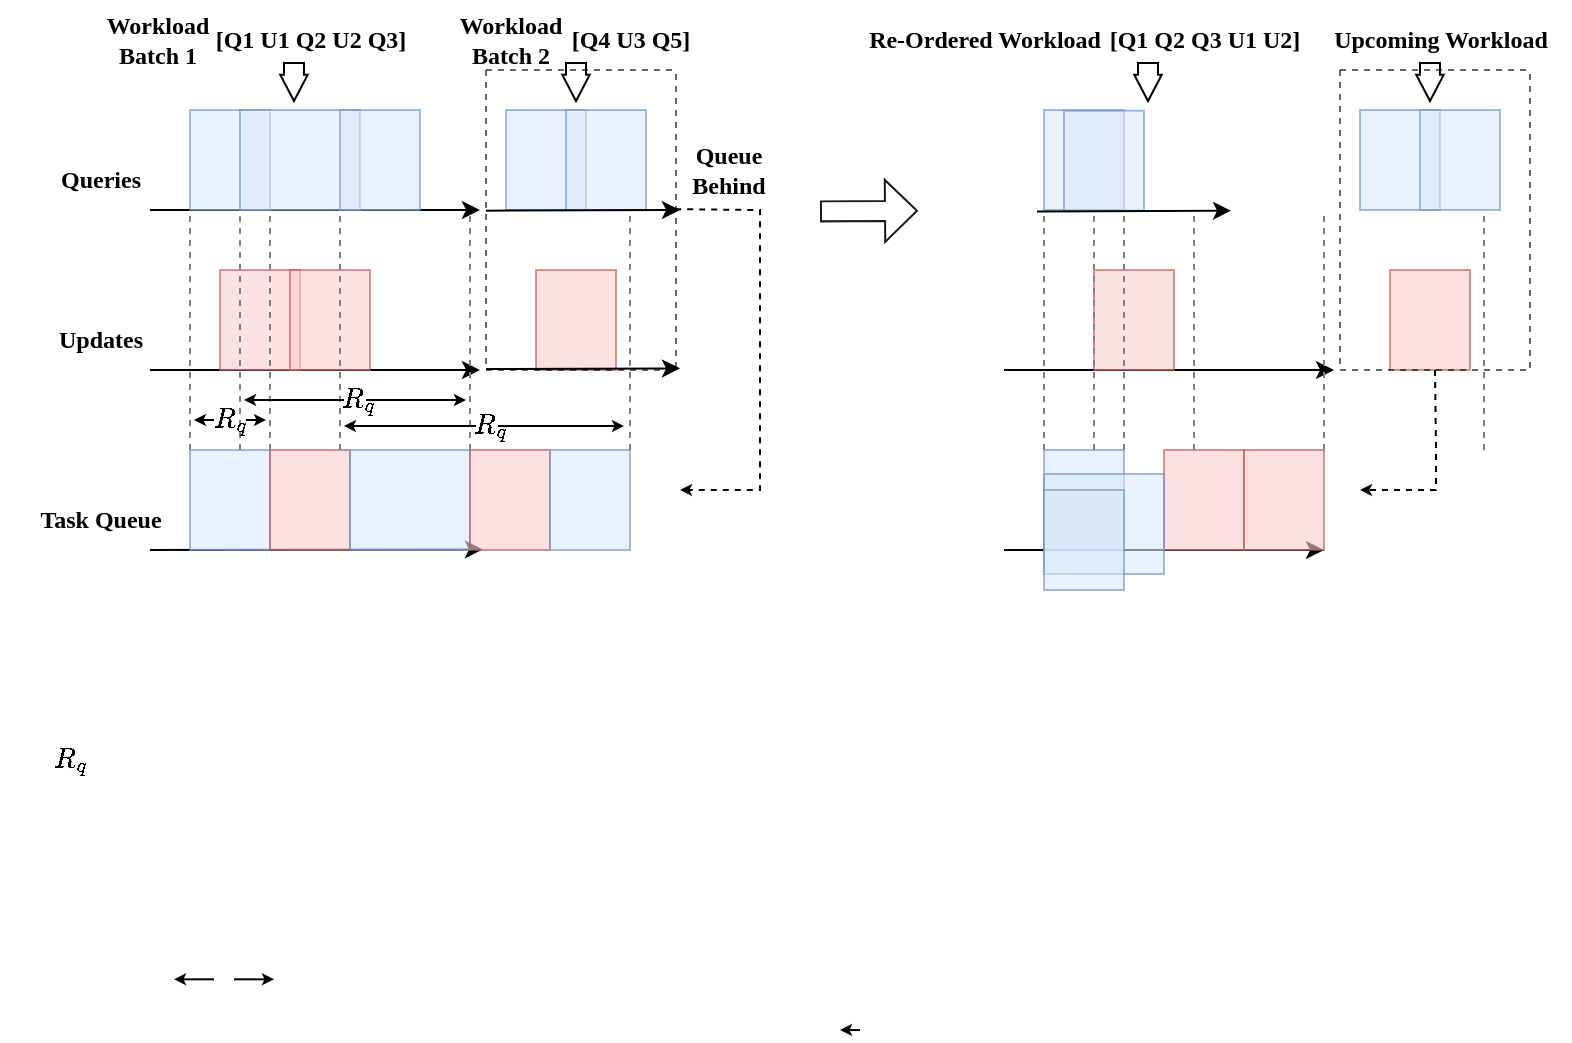 <mxfile version="20.3.3" type="github">
  <diagram id="Bx-xNaHaK0agXE2F0XZd" name="第 1 页">
    <mxGraphModel dx="865" dy="476" grid="1" gridSize="10" guides="1" tooltips="1" connect="1" arrows="1" fold="1" page="1" pageScale="1" pageWidth="827" pageHeight="583" math="1" shadow="0">
      <root>
        <mxCell id="0" />
        <mxCell id="1" parent="0" />
        <mxCell id="VoCDYV5BWMh_LhJW3Wjn-31" value="$$R_q$$" style="text;html=1;resizable=0;autosize=1;align=center;verticalAlign=middle;points=[];fillColor=none;strokeColor=none;rounded=0;" parent="1" vertex="1">
          <mxGeometry x="20" y="420" width="70" height="30" as="geometry" />
        </mxCell>
        <mxCell id="VoCDYV5BWMh_LhJW3Wjn-1" value="" style="endArrow=classic;html=1;rounded=0;" parent="1" edge="1">
          <mxGeometry width="50" height="50" relative="1" as="geometry">
            <mxPoint x="95" y="160" as="sourcePoint" />
            <mxPoint x="260" y="160" as="targetPoint" />
          </mxGeometry>
        </mxCell>
        <mxCell id="VoCDYV5BWMh_LhJW3Wjn-2" value="" style="endArrow=classic;html=1;rounded=0;" parent="1" edge="1">
          <mxGeometry width="50" height="50" relative="1" as="geometry">
            <mxPoint x="95" y="240" as="sourcePoint" />
            <mxPoint x="260" y="240" as="targetPoint" />
          </mxGeometry>
        </mxCell>
        <mxCell id="VoCDYV5BWMh_LhJW3Wjn-7" value="" style="rounded=0;whiteSpace=wrap;html=1;fillColor=#f8cecc;strokeColor=#b85450;opacity=60;" parent="1" vertex="1">
          <mxGeometry x="130" y="190" width="40" height="50" as="geometry" />
        </mxCell>
        <mxCell id="VoCDYV5BWMh_LhJW3Wjn-8" value="" style="rounded=0;whiteSpace=wrap;html=1;fillColor=#f8cecc;strokeColor=#b85450;opacity=60;" parent="1" vertex="1">
          <mxGeometry x="165" y="190" width="40" height="50" as="geometry" />
        </mxCell>
        <mxCell id="VoCDYV5BWMh_LhJW3Wjn-11" value="" style="endArrow=classic;html=1;rounded=0;entryX=0.161;entryY=0.994;entryDx=0;entryDy=0;entryPerimeter=0;" parent="1" edge="1" target="4jKrsYHHsN8ylwv_VJGM-10">
          <mxGeometry width="50" height="50" relative="1" as="geometry">
            <mxPoint x="95" y="330" as="sourcePoint" />
            <mxPoint x="375" y="330" as="targetPoint" />
          </mxGeometry>
        </mxCell>
        <mxCell id="VoCDYV5BWMh_LhJW3Wjn-17" value="" style="endArrow=none;dashed=1;html=1;strokeWidth=1;rounded=0;entryX=0;entryY=1;entryDx=0;entryDy=0;exitX=0;exitY=0;exitDx=0;exitDy=0;strokeColor=#808080;" parent="1" edge="1">
          <mxGeometry width="50" height="50" relative="1" as="geometry">
            <mxPoint x="115" y="280" as="sourcePoint" />
            <mxPoint x="115" y="160" as="targetPoint" />
          </mxGeometry>
        </mxCell>
        <mxCell id="VoCDYV5BWMh_LhJW3Wjn-35" value="" style="endArrow=classic;html=1;rounded=0;endSize=3;strokeWidth=1;" parent="1" edge="1">
          <mxGeometry width="50" height="50" relative="1" as="geometry">
            <mxPoint x="137" y="544.66" as="sourcePoint" />
            <mxPoint x="157" y="544.66" as="targetPoint" />
          </mxGeometry>
        </mxCell>
        <mxCell id="VoCDYV5BWMh_LhJW3Wjn-36" value="" style="endArrow=classic;html=1;rounded=0;endSize=3;strokeWidth=1;" parent="1" edge="1">
          <mxGeometry width="50" height="50" relative="1" as="geometry">
            <mxPoint x="127" y="544.66" as="sourcePoint" />
            <mxPoint x="107" y="544.66" as="targetPoint" />
          </mxGeometry>
        </mxCell>
        <mxCell id="VoCDYV5BWMh_LhJW3Wjn-82" value="&lt;font face=&quot;Times New Roman&quot;&gt;Queries&lt;/font&gt;" style="text;html=1;resizable=0;autosize=1;align=center;verticalAlign=middle;points=[];fillColor=none;strokeColor=none;rounded=0;fontStyle=1" parent="1" vertex="1">
          <mxGeometry x="40" y="130" width="60" height="30" as="geometry" />
        </mxCell>
        <mxCell id="VoCDYV5BWMh_LhJW3Wjn-83" value="&lt;font face=&quot;Times New Roman&quot;&gt;Updates&lt;/font&gt;" style="text;html=1;resizable=0;autosize=1;align=center;verticalAlign=middle;points=[];fillColor=none;strokeColor=none;rounded=0;fontStyle=1" parent="1" vertex="1">
          <mxGeometry x="35" y="210" width="70" height="30" as="geometry" />
        </mxCell>
        <mxCell id="VoCDYV5BWMh_LhJW3Wjn-84" value="&lt;font face=&quot;Times New Roman&quot;&gt;Task Queue&lt;/font&gt;" style="text;html=1;resizable=0;autosize=1;align=center;verticalAlign=middle;points=[];fillColor=none;strokeColor=none;rounded=0;fontStyle=1" parent="1" vertex="1">
          <mxGeometry x="30" y="300" width="80" height="30" as="geometry" />
        </mxCell>
        <mxCell id="VoCDYV5BWMh_LhJW3Wjn-85" value="" style="shape=flexArrow;endArrow=classic;html=1;rounded=0;fontFamily=Times New Roman;strokeColor=#1A1A1A;strokeWidth=1;endSize=5;startSize=10;" parent="1" edge="1">
          <mxGeometry width="50" height="50" relative="1" as="geometry">
            <mxPoint x="430" y="160.69" as="sourcePoint" />
            <mxPoint x="479" y="160.35" as="targetPoint" />
          </mxGeometry>
        </mxCell>
        <mxCell id="4jKrsYHHsN8ylwv_VJGM-1" value="&lt;font face=&quot;Times New Roman&quot;&gt;Workload&amp;nbsp;&lt;br&gt;Batch 1&amp;nbsp;&lt;/font&gt;" style="text;html=1;resizable=0;autosize=1;align=center;verticalAlign=middle;points=[];fillColor=none;strokeColor=none;rounded=0;fontStyle=1" vertex="1" parent="1">
          <mxGeometry x="60" y="55" width="80" height="40" as="geometry" />
        </mxCell>
        <mxCell id="4jKrsYHHsN8ylwv_VJGM-2" value="&lt;font style=&quot;font-size: 12px;&quot; face=&quot;Times New Roman&quot;&gt;[Q1 U1 Q2 U2 Q3]&lt;/font&gt;" style="text;html=1;resizable=0;autosize=1;align=center;verticalAlign=middle;points=[];fillColor=none;strokeColor=none;rounded=0;fontStyle=1" vertex="1" parent="1">
          <mxGeometry x="115" y="60" width="120" height="30" as="geometry" />
        </mxCell>
        <mxCell id="4jKrsYHHsN8ylwv_VJGM-6" value="" style="rounded=0;whiteSpace=wrap;html=1;fillColor=#dae8fc;strokeColor=#6c8ebf;opacity=60;" vertex="1" parent="1">
          <mxGeometry x="115" y="110" width="40" height="50" as="geometry" />
        </mxCell>
        <mxCell id="4jKrsYHHsN8ylwv_VJGM-4" value="" style="rounded=0;whiteSpace=wrap;html=1;fillColor=#dae8fc;strokeColor=#6c8ebf;opacity=60;" vertex="1" parent="1">
          <mxGeometry x="140" y="110" width="60" height="50" as="geometry" />
        </mxCell>
        <mxCell id="VoCDYV5BWMh_LhJW3Wjn-4" value="" style="rounded=0;whiteSpace=wrap;html=1;fillColor=#dae8fc;strokeColor=#6c8ebf;opacity=60;" parent="1" vertex="1">
          <mxGeometry x="190" y="110" width="40" height="50" as="geometry" />
        </mxCell>
        <mxCell id="4jKrsYHHsN8ylwv_VJGM-7" value="" style="rounded=0;whiteSpace=wrap;html=1;fillColor=#dae8fc;strokeColor=#6c8ebf;opacity=60;" vertex="1" parent="1">
          <mxGeometry x="115" y="280" width="40" height="50" as="geometry" />
        </mxCell>
        <mxCell id="4jKrsYHHsN8ylwv_VJGM-8" value="" style="rounded=0;whiteSpace=wrap;html=1;fillColor=#f8cecc;strokeColor=#b85450;opacity=60;" vertex="1" parent="1">
          <mxGeometry x="155" y="280" width="40" height="50" as="geometry" />
        </mxCell>
        <mxCell id="4jKrsYHHsN8ylwv_VJGM-9" value="" style="rounded=0;whiteSpace=wrap;html=1;fillColor=#dae8fc;strokeColor=#6c8ebf;opacity=60;" vertex="1" parent="1">
          <mxGeometry x="195" y="280" width="60" height="50" as="geometry" />
        </mxCell>
        <mxCell id="4jKrsYHHsN8ylwv_VJGM-10" value="" style="rounded=0;whiteSpace=wrap;html=1;fillColor=#f8cecc;strokeColor=#b85450;opacity=60;" vertex="1" parent="1">
          <mxGeometry x="255" y="280" width="40" height="50" as="geometry" />
        </mxCell>
        <mxCell id="4jKrsYHHsN8ylwv_VJGM-11" value="" style="rounded=0;whiteSpace=wrap;html=1;fillColor=#dae8fc;strokeColor=#6c8ebf;opacity=60;" vertex="1" parent="1">
          <mxGeometry x="295" y="280" width="40" height="50" as="geometry" />
        </mxCell>
        <mxCell id="4jKrsYHHsN8ylwv_VJGM-12" value="" style="endArrow=none;dashed=1;html=1;strokeWidth=1;rounded=0;entryX=0;entryY=1;entryDx=0;entryDy=0;exitX=0;exitY=0;exitDx=0;exitDy=0;strokeColor=#808080;" edge="1" parent="1">
          <mxGeometry width="50" height="50" relative="1" as="geometry">
            <mxPoint x="140" y="280" as="sourcePoint" />
            <mxPoint x="140" y="160" as="targetPoint" />
          </mxGeometry>
        </mxCell>
        <mxCell id="4jKrsYHHsN8ylwv_VJGM-13" value="" style="endArrow=none;dashed=1;html=1;strokeWidth=1;rounded=0;entryX=0;entryY=1;entryDx=0;entryDy=0;exitX=0;exitY=0;exitDx=0;exitDy=0;strokeColor=#808080;" edge="1" parent="1">
          <mxGeometry width="50" height="50" relative="1" as="geometry">
            <mxPoint x="190" y="280" as="sourcePoint" />
            <mxPoint x="190" y="160" as="targetPoint" />
          </mxGeometry>
        </mxCell>
        <mxCell id="4jKrsYHHsN8ylwv_VJGM-14" value="" style="endArrow=none;dashed=1;html=1;strokeWidth=1;rounded=0;entryX=0;entryY=1;entryDx=0;entryDy=0;exitX=0;exitY=0;exitDx=0;exitDy=0;strokeColor=#808080;" edge="1" parent="1">
          <mxGeometry width="50" height="50" relative="1" as="geometry">
            <mxPoint x="155" y="280" as="sourcePoint" />
            <mxPoint x="155" y="160" as="targetPoint" />
          </mxGeometry>
        </mxCell>
        <mxCell id="4jKrsYHHsN8ylwv_VJGM-15" value="" style="endArrow=none;dashed=1;html=1;strokeWidth=1;rounded=0;entryX=0;entryY=1;entryDx=0;entryDy=0;exitX=0;exitY=0;exitDx=0;exitDy=0;strokeColor=#808080;" edge="1" parent="1">
          <mxGeometry width="50" height="50" relative="1" as="geometry">
            <mxPoint x="255" y="280" as="sourcePoint" />
            <mxPoint x="255" y="160" as="targetPoint" />
          </mxGeometry>
        </mxCell>
        <mxCell id="4jKrsYHHsN8ylwv_VJGM-16" value="" style="endArrow=none;dashed=1;html=1;strokeWidth=1;rounded=0;entryX=0;entryY=1;entryDx=0;entryDy=0;exitX=0;exitY=0;exitDx=0;exitDy=0;strokeColor=#808080;" edge="1" parent="1">
          <mxGeometry width="50" height="50" relative="1" as="geometry">
            <mxPoint x="335" y="280" as="sourcePoint" />
            <mxPoint x="335" y="160" as="targetPoint" />
          </mxGeometry>
        </mxCell>
        <mxCell id="4jKrsYHHsN8ylwv_VJGM-20" value="$$R_q$$" style="text;html=1;resizable=0;autosize=1;align=center;verticalAlign=middle;points=[];fillColor=none;strokeColor=none;rounded=0;" vertex="1" parent="1">
          <mxGeometry x="100" y="250" width="70" height="30" as="geometry" />
        </mxCell>
        <mxCell id="4jKrsYHHsN8ylwv_VJGM-22" value="" style="endArrow=classic;html=1;rounded=0;endSize=3;strokeWidth=1;jumpSize=6;startSize=6;" edge="1" parent="1">
          <mxGeometry width="50" height="50" relative="1" as="geometry">
            <mxPoint x="127" y="265" as="sourcePoint" />
            <mxPoint x="117" y="265" as="targetPoint" />
          </mxGeometry>
        </mxCell>
        <mxCell id="4jKrsYHHsN8ylwv_VJGM-24" value="" style="endArrow=classic;html=1;rounded=0;endSize=3;strokeWidth=1;jumpSize=6;startSize=6;" edge="1" parent="1">
          <mxGeometry width="50" height="50" relative="1" as="geometry">
            <mxPoint x="450" y="570" as="sourcePoint" />
            <mxPoint x="440" y="570" as="targetPoint" />
          </mxGeometry>
        </mxCell>
        <mxCell id="4jKrsYHHsN8ylwv_VJGM-25" value="" style="endArrow=classic;html=1;rounded=0;endSize=3;strokeWidth=1;" edge="1" parent="1">
          <mxGeometry width="50" height="50" relative="1" as="geometry">
            <mxPoint x="143" y="265.0" as="sourcePoint" />
            <mxPoint x="153" y="265" as="targetPoint" />
          </mxGeometry>
        </mxCell>
        <mxCell id="4jKrsYHHsN8ylwv_VJGM-26" value="$$R_q$$" style="text;html=1;resizable=0;autosize=1;align=center;verticalAlign=middle;points=[];fillColor=none;strokeColor=none;rounded=0;" vertex="1" parent="1">
          <mxGeometry x="164" y="240" width="70" height="30" as="geometry" />
        </mxCell>
        <mxCell id="4jKrsYHHsN8ylwv_VJGM-28" value="" style="endArrow=classic;html=1;rounded=0;endSize=3;strokeWidth=1;" edge="1" parent="1">
          <mxGeometry width="50" height="50" relative="1" as="geometry">
            <mxPoint x="192" y="255" as="sourcePoint" />
            <mxPoint x="142" y="255.0" as="targetPoint" />
          </mxGeometry>
        </mxCell>
        <mxCell id="4jKrsYHHsN8ylwv_VJGM-29" value="" style="endArrow=classic;html=1;rounded=0;endSize=3;strokeWidth=1;" edge="1" parent="1">
          <mxGeometry width="50" height="50" relative="1" as="geometry">
            <mxPoint x="203" y="255.0" as="sourcePoint" />
            <mxPoint x="253" y="255" as="targetPoint" />
          </mxGeometry>
        </mxCell>
        <mxCell id="4jKrsYHHsN8ylwv_VJGM-30" value="$$R_q$$" style="text;html=1;resizable=0;autosize=1;align=center;verticalAlign=middle;points=[];fillColor=none;strokeColor=none;rounded=0;" vertex="1" parent="1">
          <mxGeometry x="230" y="253" width="70" height="30" as="geometry" />
        </mxCell>
        <mxCell id="4jKrsYHHsN8ylwv_VJGM-31" value="" style="endArrow=classic;html=1;rounded=0;endSize=3;strokeWidth=1;entryX=0.371;entryY=0.933;entryDx=0;entryDy=0;entryPerimeter=0;" edge="1" parent="1">
          <mxGeometry width="50" height="50" relative="1" as="geometry">
            <mxPoint x="258" y="268" as="sourcePoint" />
            <mxPoint x="191.97" y="267.99" as="targetPoint" />
          </mxGeometry>
        </mxCell>
        <mxCell id="4jKrsYHHsN8ylwv_VJGM-32" value="" style="endArrow=classic;html=1;rounded=0;endSize=3;strokeWidth=1;" edge="1" parent="1">
          <mxGeometry width="50" height="50" relative="1" as="geometry">
            <mxPoint x="269" y="268.0" as="sourcePoint" />
            <mxPoint x="332" y="268" as="targetPoint" />
          </mxGeometry>
        </mxCell>
        <mxCell id="4jKrsYHHsN8ylwv_VJGM-33" value="" style="rounded=0;whiteSpace=wrap;html=1;fillColor=#dae8fc;strokeColor=#6c8ebf;opacity=60;" vertex="1" parent="1">
          <mxGeometry x="273" y="110" width="40" height="50" as="geometry" />
        </mxCell>
        <mxCell id="4jKrsYHHsN8ylwv_VJGM-34" value="" style="rounded=0;whiteSpace=wrap;html=1;fillColor=#dae8fc;strokeColor=#6c8ebf;opacity=60;" vertex="1" parent="1">
          <mxGeometry x="303" y="110" width="40" height="50" as="geometry" />
        </mxCell>
        <mxCell id="4jKrsYHHsN8ylwv_VJGM-35" value="" style="rounded=0;whiteSpace=wrap;html=1;fillColor=#f8cecc;strokeColor=#b85450;opacity=60;" vertex="1" parent="1">
          <mxGeometry x="288" y="190" width="40" height="50" as="geometry" />
        </mxCell>
        <mxCell id="4jKrsYHHsN8ylwv_VJGM-36" value="&lt;font face=&quot;Times New Roman&quot;&gt;Workload&lt;br&gt;Batch 2&lt;br&gt;&lt;/font&gt;" style="text;html=1;resizable=0;autosize=1;align=center;verticalAlign=middle;points=[];fillColor=none;strokeColor=none;rounded=0;fontStyle=1" vertex="1" parent="1">
          <mxGeometry x="240" y="55" width="70" height="40" as="geometry" />
        </mxCell>
        <mxCell id="4jKrsYHHsN8ylwv_VJGM-37" value="" style="shape=flexArrow;endArrow=classic;html=1;rounded=0;fontSize=12;startSize=6;endSize=4.048;jumpSize=6;endWidth=2.759;" edge="1" parent="1">
          <mxGeometry width="50" height="50" relative="1" as="geometry">
            <mxPoint x="308" y="86" as="sourcePoint" />
            <mxPoint x="308" y="106" as="targetPoint" />
          </mxGeometry>
        </mxCell>
        <mxCell id="4jKrsYHHsN8ylwv_VJGM-38" value="" style="shape=flexArrow;endArrow=classic;html=1;rounded=0;fontSize=12;startSize=6;endSize=4.048;jumpSize=6;endWidth=2.759;" edge="1" parent="1">
          <mxGeometry width="50" height="50" relative="1" as="geometry">
            <mxPoint x="167.0" y="86" as="sourcePoint" />
            <mxPoint x="167.0" y="106" as="targetPoint" />
          </mxGeometry>
        </mxCell>
        <mxCell id="4jKrsYHHsN8ylwv_VJGM-39" value="" style="swimlane;startSize=0;strokeColor=default;fontSize=12;opacity=60;dashed=1;" vertex="1" parent="1">
          <mxGeometry x="263" y="90" width="95" height="150" as="geometry" />
        </mxCell>
        <mxCell id="4jKrsYHHsN8ylwv_VJGM-84" value="" style="endArrow=classic;html=1;rounded=0;" edge="1" parent="4jKrsYHHsN8ylwv_VJGM-39">
          <mxGeometry width="50" height="50" relative="1" as="geometry">
            <mxPoint y="149.52" as="sourcePoint" />
            <mxPoint x="97" y="149.17" as="targetPoint" />
          </mxGeometry>
        </mxCell>
        <mxCell id="4jKrsYHHsN8ylwv_VJGM-40" value="" style="endArrow=classic;html=1;rounded=0;fontSize=12;startSize=6;endSize=3;jumpSize=6;exitX=0.996;exitY=0.464;exitDx=0;exitDy=0;exitPerimeter=0;dashed=1;" edge="1" parent="1" source="4jKrsYHHsN8ylwv_VJGM-39">
          <mxGeometry width="50" height="50" relative="1" as="geometry">
            <mxPoint x="260" y="270" as="sourcePoint" />
            <mxPoint x="360" y="300" as="targetPoint" />
            <Array as="points">
              <mxPoint x="400" y="160" />
              <mxPoint x="400" y="300" />
            </Array>
          </mxGeometry>
        </mxCell>
        <mxCell id="4jKrsYHHsN8ylwv_VJGM-41" value="&lt;font face=&quot;Times New Roman&quot;&gt;Queue &lt;br&gt;Behind&lt;/font&gt;" style="text;html=1;resizable=0;autosize=1;align=center;verticalAlign=middle;points=[];fillColor=none;strokeColor=none;rounded=0;fontStyle=1" vertex="1" parent="1">
          <mxGeometry x="354" y="120" width="60" height="40" as="geometry" />
        </mxCell>
        <mxCell id="4jKrsYHHsN8ylwv_VJGM-43" value="" style="endArrow=classic;html=1;rounded=0;" edge="1" parent="1">
          <mxGeometry width="50" height="50" relative="1" as="geometry">
            <mxPoint x="522" y="240.0" as="sourcePoint" />
            <mxPoint x="687" y="240.0" as="targetPoint" />
          </mxGeometry>
        </mxCell>
        <mxCell id="4jKrsYHHsN8ylwv_VJGM-44" value="" style="rounded=0;whiteSpace=wrap;html=1;fillColor=#f8cecc;strokeColor=#b85450;opacity=60;" vertex="1" parent="1">
          <mxGeometry x="567" y="190" width="40" height="50" as="geometry" />
        </mxCell>
        <mxCell id="4jKrsYHHsN8ylwv_VJGM-46" value="" style="endArrow=classic;html=1;rounded=0;entryX=1;entryY=1;entryDx=0;entryDy=0;" edge="1" parent="1" target="4jKrsYHHsN8ylwv_VJGM-59">
          <mxGeometry width="50" height="50" relative="1" as="geometry">
            <mxPoint x="522" y="330" as="sourcePoint" />
            <mxPoint x="802" y="330" as="targetPoint" />
          </mxGeometry>
        </mxCell>
        <mxCell id="4jKrsYHHsN8ylwv_VJGM-47" value="" style="endArrow=none;dashed=1;html=1;strokeWidth=1;rounded=0;entryX=0;entryY=1;entryDx=0;entryDy=0;exitX=0;exitY=0;exitDx=0;exitDy=0;strokeColor=#808080;" edge="1" parent="1">
          <mxGeometry width="50" height="50" relative="1" as="geometry">
            <mxPoint x="542" y="280" as="sourcePoint" />
            <mxPoint x="542" y="160" as="targetPoint" />
          </mxGeometry>
        </mxCell>
        <mxCell id="4jKrsYHHsN8ylwv_VJGM-51" value="&lt;font face=&quot;Times New Roman&quot;&gt;Re-Ordered Workload&lt;/font&gt;" style="text;html=1;resizable=0;autosize=1;align=center;verticalAlign=middle;points=[];fillColor=none;strokeColor=none;rounded=0;fontStyle=1" vertex="1" parent="1">
          <mxGeometry x="442" y="60.0" width="140" height="30" as="geometry" />
        </mxCell>
        <mxCell id="4jKrsYHHsN8ylwv_VJGM-52" value="&lt;font style=&quot;font-size: 12px;&quot; face=&quot;Times New Roman&quot;&gt;[Q1 Q2 Q3 U1 U2]&lt;/font&gt;" style="text;html=1;resizable=0;autosize=1;align=center;verticalAlign=middle;points=[];fillColor=none;strokeColor=none;rounded=0;fontStyle=1" vertex="1" parent="1">
          <mxGeometry x="562" y="60.0" width="120" height="30" as="geometry" />
        </mxCell>
        <mxCell id="4jKrsYHHsN8ylwv_VJGM-53" value="" style="rounded=0;whiteSpace=wrap;html=1;fillColor=#dae8fc;strokeColor=#6c8ebf;opacity=60;" vertex="1" parent="1">
          <mxGeometry x="542" y="110" width="40" height="50" as="geometry" />
        </mxCell>
        <mxCell id="4jKrsYHHsN8ylwv_VJGM-55" value="" style="rounded=0;whiteSpace=wrap;html=1;fillColor=#dae8fc;strokeColor=#6c8ebf;opacity=60;" vertex="1" parent="1">
          <mxGeometry x="552" y="110.35" width="40" height="50" as="geometry" />
        </mxCell>
        <mxCell id="4jKrsYHHsN8ylwv_VJGM-56" value="" style="rounded=0;whiteSpace=wrap;html=1;fillColor=#dae8fc;strokeColor=#6c8ebf;opacity=60;" vertex="1" parent="1">
          <mxGeometry x="542" y="280" width="40" height="50" as="geometry" />
        </mxCell>
        <mxCell id="4jKrsYHHsN8ylwv_VJGM-57" value="" style="rounded=0;whiteSpace=wrap;html=1;fillColor=#f8cecc;strokeColor=#b85450;opacity=60;" vertex="1" parent="1">
          <mxGeometry x="602" y="280" width="40" height="50" as="geometry" />
        </mxCell>
        <mxCell id="4jKrsYHHsN8ylwv_VJGM-58" value="" style="rounded=0;whiteSpace=wrap;html=1;fillColor=#dae8fc;strokeColor=#6c8ebf;opacity=60;" vertex="1" parent="1">
          <mxGeometry x="542" y="292" width="60" height="50" as="geometry" />
        </mxCell>
        <mxCell id="4jKrsYHHsN8ylwv_VJGM-59" value="" style="rounded=0;whiteSpace=wrap;html=1;fillColor=#f8cecc;strokeColor=#b85450;opacity=60;" vertex="1" parent="1">
          <mxGeometry x="642" y="280" width="40" height="50" as="geometry" />
        </mxCell>
        <mxCell id="4jKrsYHHsN8ylwv_VJGM-60" value="" style="rounded=0;whiteSpace=wrap;html=1;fillColor=#dae8fc;strokeColor=#6c8ebf;opacity=60;" vertex="1" parent="1">
          <mxGeometry x="542" y="300" width="40" height="50" as="geometry" />
        </mxCell>
        <mxCell id="4jKrsYHHsN8ylwv_VJGM-61" value="" style="endArrow=none;dashed=1;html=1;strokeWidth=1;rounded=0;entryX=0;entryY=1;entryDx=0;entryDy=0;exitX=0;exitY=0;exitDx=0;exitDy=0;strokeColor=#808080;" edge="1" parent="1">
          <mxGeometry width="50" height="50" relative="1" as="geometry">
            <mxPoint x="567" y="280" as="sourcePoint" />
            <mxPoint x="567" y="160" as="targetPoint" />
          </mxGeometry>
        </mxCell>
        <mxCell id="4jKrsYHHsN8ylwv_VJGM-62" value="" style="endArrow=none;dashed=1;html=1;strokeWidth=1;rounded=0;entryX=0;entryY=1;entryDx=0;entryDy=0;exitX=0;exitY=0;exitDx=0;exitDy=0;strokeColor=#808080;" edge="1" parent="1">
          <mxGeometry width="50" height="50" relative="1" as="geometry">
            <mxPoint x="617" y="280" as="sourcePoint" />
            <mxPoint x="617" y="160" as="targetPoint" />
          </mxGeometry>
        </mxCell>
        <mxCell id="4jKrsYHHsN8ylwv_VJGM-63" value="" style="endArrow=none;dashed=1;html=1;strokeWidth=1;rounded=0;entryX=0;entryY=1;entryDx=0;entryDy=0;exitX=0;exitY=0;exitDx=0;exitDy=0;strokeColor=#808080;" edge="1" parent="1">
          <mxGeometry width="50" height="50" relative="1" as="geometry">
            <mxPoint x="582" y="280" as="sourcePoint" />
            <mxPoint x="582" y="160" as="targetPoint" />
          </mxGeometry>
        </mxCell>
        <mxCell id="4jKrsYHHsN8ylwv_VJGM-64" value="" style="endArrow=none;dashed=1;html=1;strokeWidth=1;rounded=0;entryX=0;entryY=1;entryDx=0;entryDy=0;exitX=0;exitY=0;exitDx=0;exitDy=0;strokeColor=#808080;" edge="1" parent="1">
          <mxGeometry width="50" height="50" relative="1" as="geometry">
            <mxPoint x="682" y="280" as="sourcePoint" />
            <mxPoint x="682" y="160" as="targetPoint" />
          </mxGeometry>
        </mxCell>
        <mxCell id="4jKrsYHHsN8ylwv_VJGM-65" value="" style="endArrow=none;dashed=1;html=1;strokeWidth=1;rounded=0;entryX=0;entryY=1;entryDx=0;entryDy=0;exitX=0;exitY=0;exitDx=0;exitDy=0;strokeColor=#808080;" edge="1" parent="1">
          <mxGeometry width="50" height="50" relative="1" as="geometry">
            <mxPoint x="762" y="280" as="sourcePoint" />
            <mxPoint x="762" y="160" as="targetPoint" />
          </mxGeometry>
        </mxCell>
        <mxCell id="4jKrsYHHsN8ylwv_VJGM-75" value="" style="rounded=0;whiteSpace=wrap;html=1;fillColor=#dae8fc;strokeColor=#6c8ebf;opacity=60;" vertex="1" parent="1">
          <mxGeometry x="700" y="110" width="40" height="50" as="geometry" />
        </mxCell>
        <mxCell id="4jKrsYHHsN8ylwv_VJGM-76" value="" style="rounded=0;whiteSpace=wrap;html=1;fillColor=#dae8fc;strokeColor=#6c8ebf;opacity=60;" vertex="1" parent="1">
          <mxGeometry x="730" y="110" width="40" height="50" as="geometry" />
        </mxCell>
        <mxCell id="4jKrsYHHsN8ylwv_VJGM-77" value="" style="rounded=0;whiteSpace=wrap;html=1;fillColor=#f8cecc;strokeColor=#b85450;opacity=60;" vertex="1" parent="1">
          <mxGeometry x="715" y="190" width="40" height="50" as="geometry" />
        </mxCell>
        <mxCell id="4jKrsYHHsN8ylwv_VJGM-78" value="&lt;font face=&quot;Times New Roman&quot;&gt;Upcoming Workload&lt;/font&gt;" style="text;html=1;resizable=0;autosize=1;align=center;verticalAlign=middle;points=[];fillColor=none;strokeColor=none;rounded=0;fontStyle=1" vertex="1" parent="1">
          <mxGeometry x="675" y="60.0" width="130" height="30" as="geometry" />
        </mxCell>
        <mxCell id="4jKrsYHHsN8ylwv_VJGM-79" value="" style="shape=flexArrow;endArrow=classic;html=1;rounded=0;fontSize=12;startSize=6;endSize=4.048;jumpSize=6;endWidth=2.759;" edge="1" parent="1">
          <mxGeometry width="50" height="50" relative="1" as="geometry">
            <mxPoint x="735" y="86" as="sourcePoint" />
            <mxPoint x="735" y="106" as="targetPoint" />
          </mxGeometry>
        </mxCell>
        <mxCell id="4jKrsYHHsN8ylwv_VJGM-80" value="" style="shape=flexArrow;endArrow=classic;html=1;rounded=0;fontSize=12;startSize=6;endSize=4.048;jumpSize=6;endWidth=2.759;" edge="1" parent="1">
          <mxGeometry width="50" height="50" relative="1" as="geometry">
            <mxPoint x="594" y="86" as="sourcePoint" />
            <mxPoint x="594" y="106" as="targetPoint" />
          </mxGeometry>
        </mxCell>
        <mxCell id="4jKrsYHHsN8ylwv_VJGM-81" value="" style="swimlane;startSize=0;strokeColor=default;fontSize=12;opacity=60;dashed=1;" vertex="1" parent="1">
          <mxGeometry x="690" y="90" width="95" height="150" as="geometry" />
        </mxCell>
        <mxCell id="4jKrsYHHsN8ylwv_VJGM-82" value="" style="endArrow=classic;html=1;rounded=0;fontSize=12;startSize=6;endSize=3;jumpSize=6;exitX=0.5;exitY=1;exitDx=0;exitDy=0;dashed=1;" edge="1" parent="1" source="4jKrsYHHsN8ylwv_VJGM-81">
          <mxGeometry width="50" height="50" relative="1" as="geometry">
            <mxPoint x="687" y="270" as="sourcePoint" />
            <mxPoint x="700" y="300" as="targetPoint" />
            <Array as="points">
              <mxPoint x="738" y="280" />
              <mxPoint x="738" y="300" />
            </Array>
          </mxGeometry>
        </mxCell>
        <mxCell id="4jKrsYHHsN8ylwv_VJGM-83" value="" style="endArrow=classic;html=1;rounded=0;" edge="1" parent="1">
          <mxGeometry width="50" height="50" relative="1" as="geometry">
            <mxPoint x="263" y="160.35" as="sourcePoint" />
            <mxPoint x="360" y="160" as="targetPoint" />
          </mxGeometry>
        </mxCell>
        <mxCell id="4jKrsYHHsN8ylwv_VJGM-85" value="" style="endArrow=classic;html=1;rounded=0;" edge="1" parent="1">
          <mxGeometry width="50" height="50" relative="1" as="geometry">
            <mxPoint x="538.5" y="160.7" as="sourcePoint" />
            <mxPoint x="635.5" y="160.35" as="targetPoint" />
          </mxGeometry>
        </mxCell>
        <mxCell id="4jKrsYHHsN8ylwv_VJGM-86" value="&lt;font style=&quot;font-size: 12px;&quot; face=&quot;Times New Roman&quot;&gt;[Q4 U3 Q5]&lt;/font&gt;" style="text;html=1;resizable=0;autosize=1;align=center;verticalAlign=middle;points=[];fillColor=none;strokeColor=none;rounded=0;fontStyle=1" vertex="1" parent="1">
          <mxGeometry x="295" y="60" width="80" height="30" as="geometry" />
        </mxCell>
      </root>
    </mxGraphModel>
  </diagram>
</mxfile>
